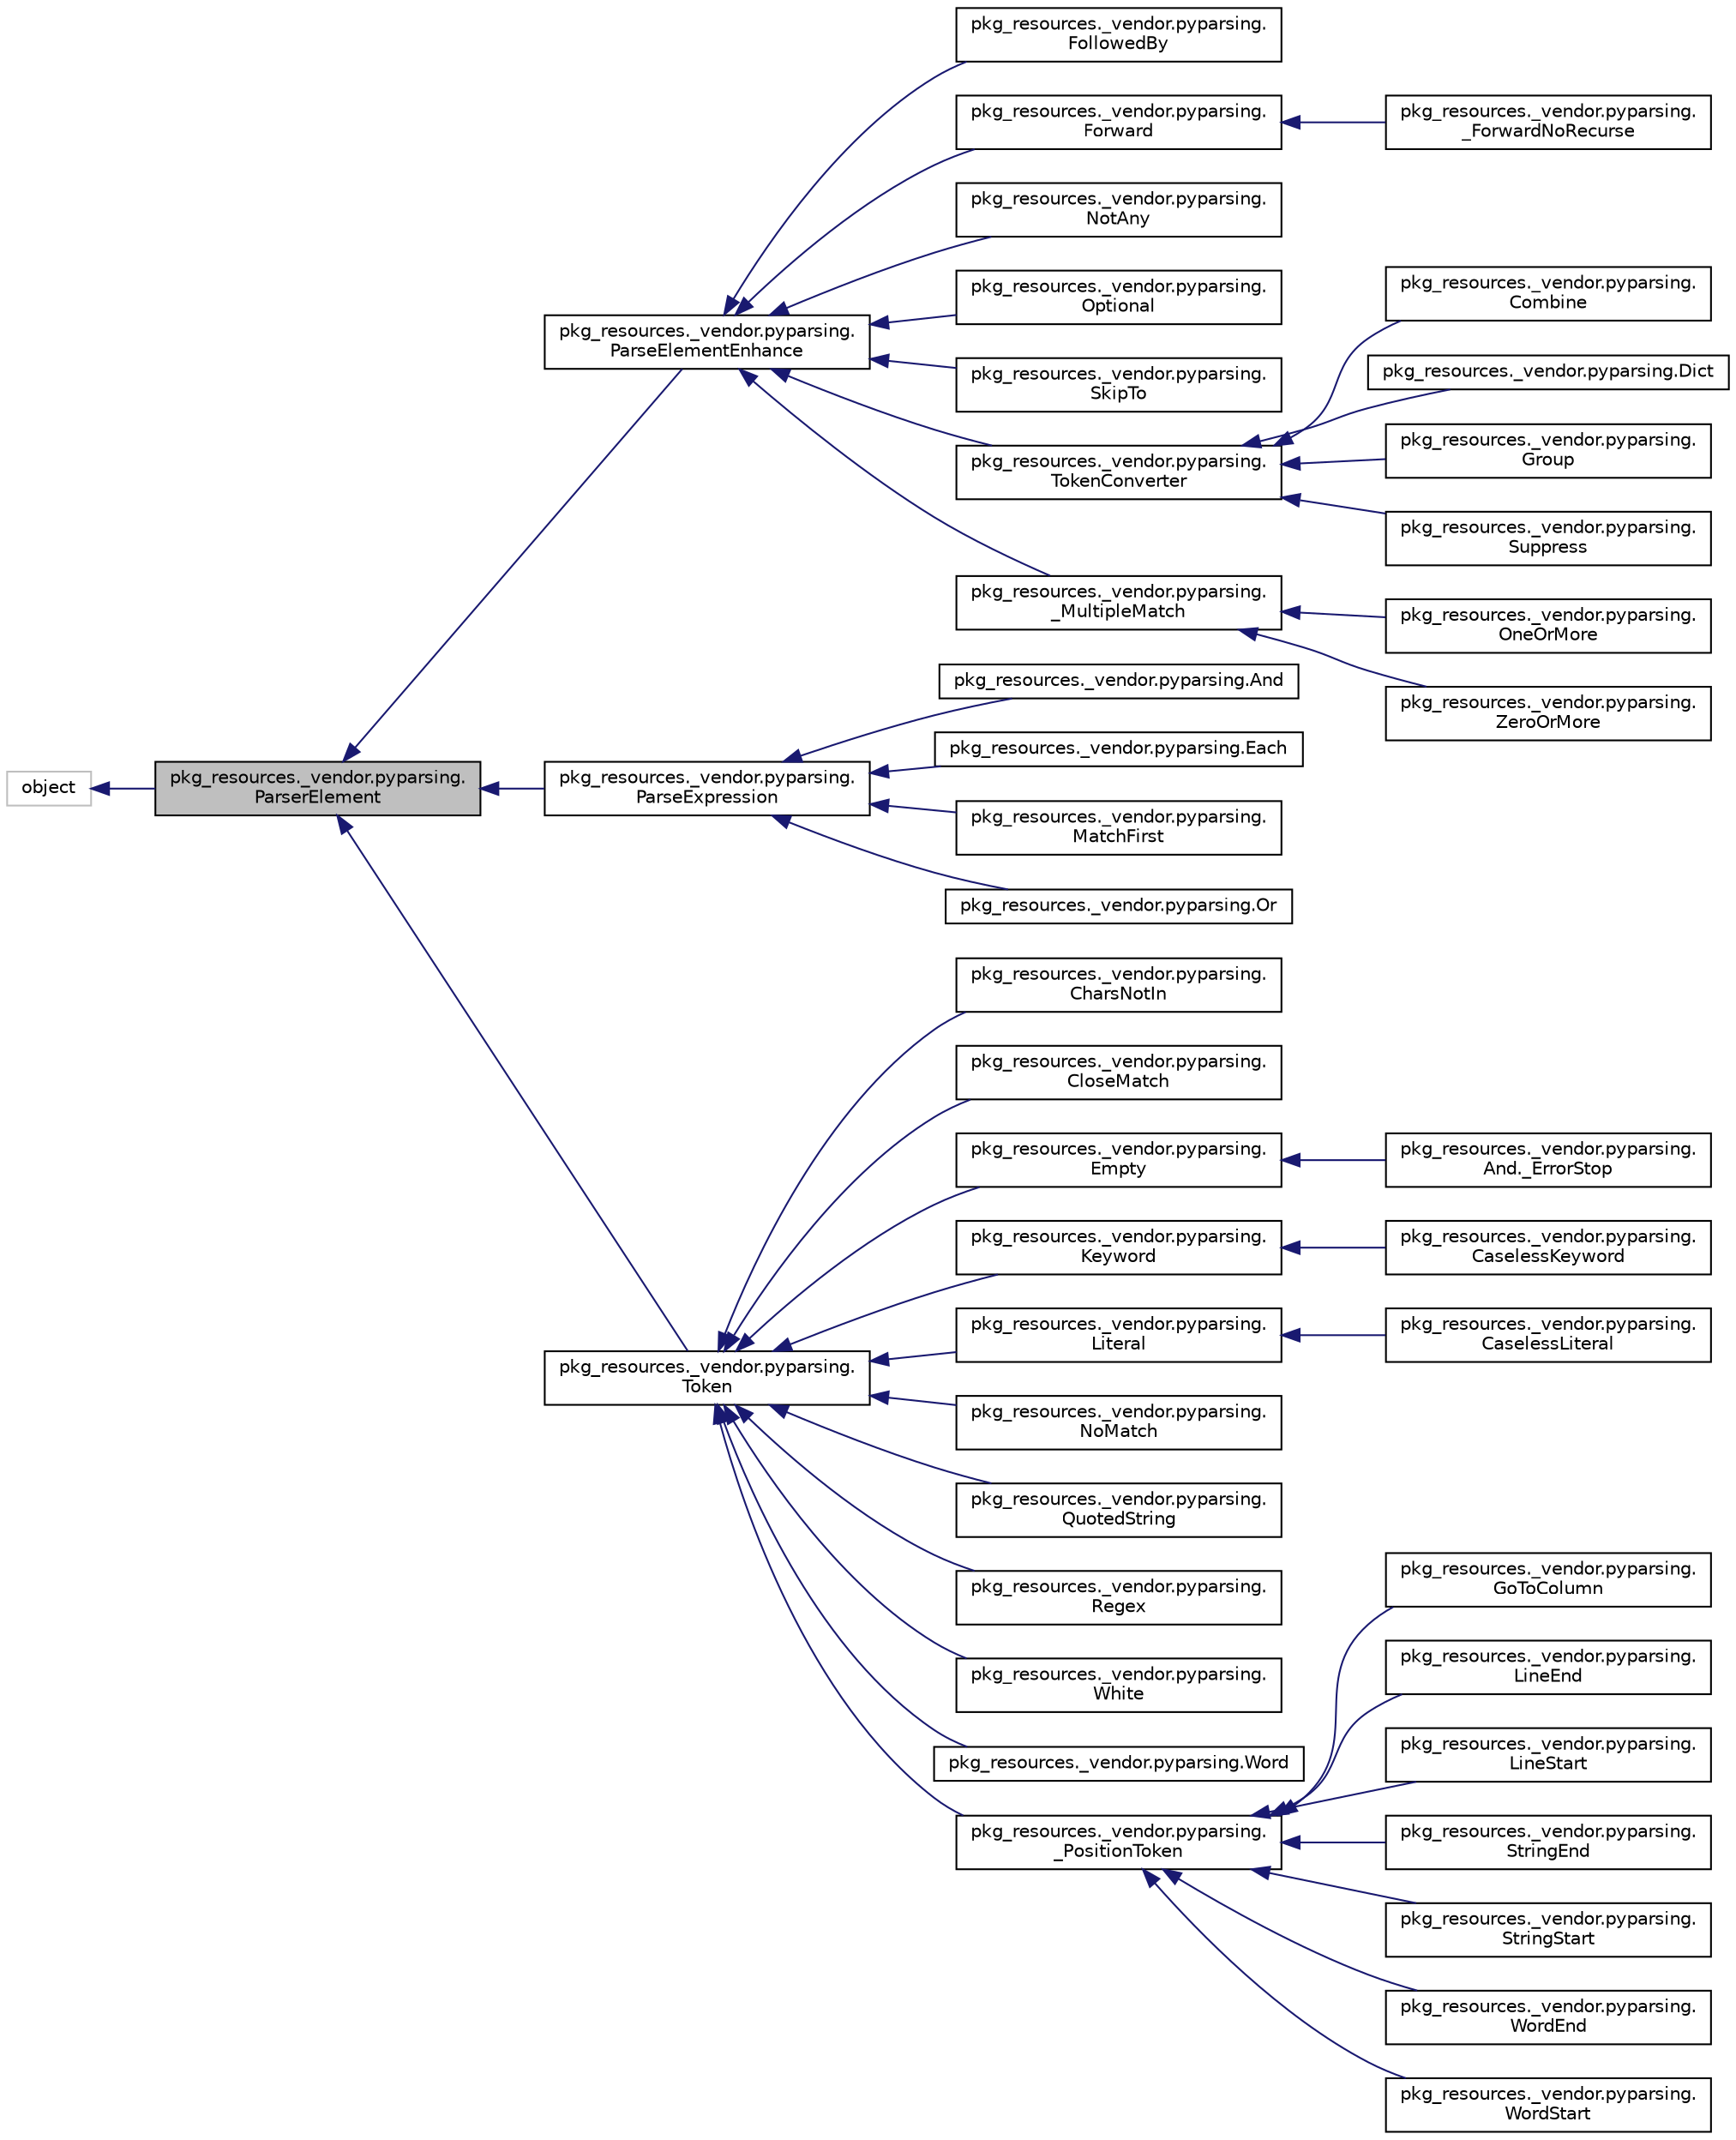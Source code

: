 digraph "pkg_resources._vendor.pyparsing.ParserElement"
{
 // LATEX_PDF_SIZE
  edge [fontname="Helvetica",fontsize="10",labelfontname="Helvetica",labelfontsize="10"];
  node [fontname="Helvetica",fontsize="10",shape=record];
  rankdir="LR";
  Node1 [label="pkg_resources._vendor.pyparsing.\lParserElement",height=0.2,width=0.4,color="black", fillcolor="grey75", style="filled", fontcolor="black",tooltip=" "];
  Node2 -> Node1 [dir="back",color="midnightblue",fontsize="10",style="solid"];
  Node2 [label="object",height=0.2,width=0.4,color="grey75", fillcolor="white", style="filled",tooltip=" "];
  Node1 -> Node3 [dir="back",color="midnightblue",fontsize="10",style="solid"];
  Node3 [label="pkg_resources._vendor.pyparsing.\lParseElementEnhance",height=0.2,width=0.4,color="black", fillcolor="white", style="filled",URL="$classpkg__resources_1_1__vendor_1_1pyparsing_1_1ParseElementEnhance.html",tooltip=" "];
  Node3 -> Node4 [dir="back",color="midnightblue",fontsize="10",style="solid"];
  Node4 [label="pkg_resources._vendor.pyparsing.\lFollowedBy",height=0.2,width=0.4,color="black", fillcolor="white", style="filled",URL="$classpkg__resources_1_1__vendor_1_1pyparsing_1_1FollowedBy.html",tooltip=" "];
  Node3 -> Node5 [dir="back",color="midnightblue",fontsize="10",style="solid"];
  Node5 [label="pkg_resources._vendor.pyparsing.\lForward",height=0.2,width=0.4,color="black", fillcolor="white", style="filled",URL="$classpkg__resources_1_1__vendor_1_1pyparsing_1_1Forward.html",tooltip=" "];
  Node5 -> Node6 [dir="back",color="midnightblue",fontsize="10",style="solid"];
  Node6 [label="pkg_resources._vendor.pyparsing.\l_ForwardNoRecurse",height=0.2,width=0.4,color="black", fillcolor="white", style="filled",URL="$classpkg__resources_1_1__vendor_1_1pyparsing_1_1__ForwardNoRecurse.html",tooltip=" "];
  Node3 -> Node7 [dir="back",color="midnightblue",fontsize="10",style="solid"];
  Node7 [label="pkg_resources._vendor.pyparsing.\lNotAny",height=0.2,width=0.4,color="black", fillcolor="white", style="filled",URL="$classpkg__resources_1_1__vendor_1_1pyparsing_1_1NotAny.html",tooltip=" "];
  Node3 -> Node8 [dir="back",color="midnightblue",fontsize="10",style="solid"];
  Node8 [label="pkg_resources._vendor.pyparsing.\lOptional",height=0.2,width=0.4,color="black", fillcolor="white", style="filled",URL="$classpkg__resources_1_1__vendor_1_1pyparsing_1_1Optional.html",tooltip=" "];
  Node3 -> Node9 [dir="back",color="midnightblue",fontsize="10",style="solid"];
  Node9 [label="pkg_resources._vendor.pyparsing.\lSkipTo",height=0.2,width=0.4,color="black", fillcolor="white", style="filled",URL="$classpkg__resources_1_1__vendor_1_1pyparsing_1_1SkipTo.html",tooltip=" "];
  Node3 -> Node10 [dir="back",color="midnightblue",fontsize="10",style="solid"];
  Node10 [label="pkg_resources._vendor.pyparsing.\lTokenConverter",height=0.2,width=0.4,color="black", fillcolor="white", style="filled",URL="$classpkg__resources_1_1__vendor_1_1pyparsing_1_1TokenConverter.html",tooltip=" "];
  Node10 -> Node11 [dir="back",color="midnightblue",fontsize="10",style="solid"];
  Node11 [label="pkg_resources._vendor.pyparsing.\lCombine",height=0.2,width=0.4,color="black", fillcolor="white", style="filled",URL="$classpkg__resources_1_1__vendor_1_1pyparsing_1_1Combine.html",tooltip=" "];
  Node10 -> Node12 [dir="back",color="midnightblue",fontsize="10",style="solid"];
  Node12 [label="pkg_resources._vendor.pyparsing.Dict",height=0.2,width=0.4,color="black", fillcolor="white", style="filled",URL="$classpkg__resources_1_1__vendor_1_1pyparsing_1_1Dict.html",tooltip=" "];
  Node10 -> Node13 [dir="back",color="midnightblue",fontsize="10",style="solid"];
  Node13 [label="pkg_resources._vendor.pyparsing.\lGroup",height=0.2,width=0.4,color="black", fillcolor="white", style="filled",URL="$classpkg__resources_1_1__vendor_1_1pyparsing_1_1Group.html",tooltip=" "];
  Node10 -> Node14 [dir="back",color="midnightblue",fontsize="10",style="solid"];
  Node14 [label="pkg_resources._vendor.pyparsing.\lSuppress",height=0.2,width=0.4,color="black", fillcolor="white", style="filled",URL="$classpkg__resources_1_1__vendor_1_1pyparsing_1_1Suppress.html",tooltip=" "];
  Node3 -> Node15 [dir="back",color="midnightblue",fontsize="10",style="solid"];
  Node15 [label="pkg_resources._vendor.pyparsing.\l_MultipleMatch",height=0.2,width=0.4,color="black", fillcolor="white", style="filled",URL="$classpkg__resources_1_1__vendor_1_1pyparsing_1_1__MultipleMatch.html",tooltip=" "];
  Node15 -> Node16 [dir="back",color="midnightblue",fontsize="10",style="solid"];
  Node16 [label="pkg_resources._vendor.pyparsing.\lOneOrMore",height=0.2,width=0.4,color="black", fillcolor="white", style="filled",URL="$classpkg__resources_1_1__vendor_1_1pyparsing_1_1OneOrMore.html",tooltip=" "];
  Node15 -> Node17 [dir="back",color="midnightblue",fontsize="10",style="solid"];
  Node17 [label="pkg_resources._vendor.pyparsing.\lZeroOrMore",height=0.2,width=0.4,color="black", fillcolor="white", style="filled",URL="$classpkg__resources_1_1__vendor_1_1pyparsing_1_1ZeroOrMore.html",tooltip=" "];
  Node1 -> Node18 [dir="back",color="midnightblue",fontsize="10",style="solid"];
  Node18 [label="pkg_resources._vendor.pyparsing.\lParseExpression",height=0.2,width=0.4,color="black", fillcolor="white", style="filled",URL="$classpkg__resources_1_1__vendor_1_1pyparsing_1_1ParseExpression.html",tooltip=" "];
  Node18 -> Node19 [dir="back",color="midnightblue",fontsize="10",style="solid"];
  Node19 [label="pkg_resources._vendor.pyparsing.And",height=0.2,width=0.4,color="black", fillcolor="white", style="filled",URL="$classpkg__resources_1_1__vendor_1_1pyparsing_1_1And.html",tooltip=" "];
  Node18 -> Node20 [dir="back",color="midnightblue",fontsize="10",style="solid"];
  Node20 [label="pkg_resources._vendor.pyparsing.Each",height=0.2,width=0.4,color="black", fillcolor="white", style="filled",URL="$classpkg__resources_1_1__vendor_1_1pyparsing_1_1Each.html",tooltip=" "];
  Node18 -> Node21 [dir="back",color="midnightblue",fontsize="10",style="solid"];
  Node21 [label="pkg_resources._vendor.pyparsing.\lMatchFirst",height=0.2,width=0.4,color="black", fillcolor="white", style="filled",URL="$classpkg__resources_1_1__vendor_1_1pyparsing_1_1MatchFirst.html",tooltip=" "];
  Node18 -> Node22 [dir="back",color="midnightblue",fontsize="10",style="solid"];
  Node22 [label="pkg_resources._vendor.pyparsing.Or",height=0.2,width=0.4,color="black", fillcolor="white", style="filled",URL="$classpkg__resources_1_1__vendor_1_1pyparsing_1_1Or.html",tooltip=" "];
  Node1 -> Node23 [dir="back",color="midnightblue",fontsize="10",style="solid"];
  Node23 [label="pkg_resources._vendor.pyparsing.\lToken",height=0.2,width=0.4,color="black", fillcolor="white", style="filled",URL="$classpkg__resources_1_1__vendor_1_1pyparsing_1_1Token.html",tooltip=" "];
  Node23 -> Node24 [dir="back",color="midnightblue",fontsize="10",style="solid"];
  Node24 [label="pkg_resources._vendor.pyparsing.\lCharsNotIn",height=0.2,width=0.4,color="black", fillcolor="white", style="filled",URL="$classpkg__resources_1_1__vendor_1_1pyparsing_1_1CharsNotIn.html",tooltip=" "];
  Node23 -> Node25 [dir="back",color="midnightblue",fontsize="10",style="solid"];
  Node25 [label="pkg_resources._vendor.pyparsing.\lCloseMatch",height=0.2,width=0.4,color="black", fillcolor="white", style="filled",URL="$classpkg__resources_1_1__vendor_1_1pyparsing_1_1CloseMatch.html",tooltip=" "];
  Node23 -> Node26 [dir="back",color="midnightblue",fontsize="10",style="solid"];
  Node26 [label="pkg_resources._vendor.pyparsing.\lEmpty",height=0.2,width=0.4,color="black", fillcolor="white", style="filled",URL="$classpkg__resources_1_1__vendor_1_1pyparsing_1_1Empty.html",tooltip=" "];
  Node26 -> Node27 [dir="back",color="midnightblue",fontsize="10",style="solid"];
  Node27 [label="pkg_resources._vendor.pyparsing.\lAnd._ErrorStop",height=0.2,width=0.4,color="black", fillcolor="white", style="filled",URL="$classpkg__resources_1_1__vendor_1_1pyparsing_1_1And_1_1__ErrorStop.html",tooltip=" "];
  Node23 -> Node28 [dir="back",color="midnightblue",fontsize="10",style="solid"];
  Node28 [label="pkg_resources._vendor.pyparsing.\lKeyword",height=0.2,width=0.4,color="black", fillcolor="white", style="filled",URL="$classpkg__resources_1_1__vendor_1_1pyparsing_1_1Keyword.html",tooltip=" "];
  Node28 -> Node29 [dir="back",color="midnightblue",fontsize="10",style="solid"];
  Node29 [label="pkg_resources._vendor.pyparsing.\lCaselessKeyword",height=0.2,width=0.4,color="black", fillcolor="white", style="filled",URL="$classpkg__resources_1_1__vendor_1_1pyparsing_1_1CaselessKeyword.html",tooltip=" "];
  Node23 -> Node30 [dir="back",color="midnightblue",fontsize="10",style="solid"];
  Node30 [label="pkg_resources._vendor.pyparsing.\lLiteral",height=0.2,width=0.4,color="black", fillcolor="white", style="filled",URL="$classpkg__resources_1_1__vendor_1_1pyparsing_1_1Literal.html",tooltip=" "];
  Node30 -> Node31 [dir="back",color="midnightblue",fontsize="10",style="solid"];
  Node31 [label="pkg_resources._vendor.pyparsing.\lCaselessLiteral",height=0.2,width=0.4,color="black", fillcolor="white", style="filled",URL="$classpkg__resources_1_1__vendor_1_1pyparsing_1_1CaselessLiteral.html",tooltip=" "];
  Node23 -> Node32 [dir="back",color="midnightblue",fontsize="10",style="solid"];
  Node32 [label="pkg_resources._vendor.pyparsing.\lNoMatch",height=0.2,width=0.4,color="black", fillcolor="white", style="filled",URL="$classpkg__resources_1_1__vendor_1_1pyparsing_1_1NoMatch.html",tooltip=" "];
  Node23 -> Node33 [dir="back",color="midnightblue",fontsize="10",style="solid"];
  Node33 [label="pkg_resources._vendor.pyparsing.\lQuotedString",height=0.2,width=0.4,color="black", fillcolor="white", style="filled",URL="$classpkg__resources_1_1__vendor_1_1pyparsing_1_1QuotedString.html",tooltip=" "];
  Node23 -> Node34 [dir="back",color="midnightblue",fontsize="10",style="solid"];
  Node34 [label="pkg_resources._vendor.pyparsing.\lRegex",height=0.2,width=0.4,color="black", fillcolor="white", style="filled",URL="$classpkg__resources_1_1__vendor_1_1pyparsing_1_1Regex.html",tooltip=" "];
  Node23 -> Node35 [dir="back",color="midnightblue",fontsize="10",style="solid"];
  Node35 [label="pkg_resources._vendor.pyparsing.\lWhite",height=0.2,width=0.4,color="black", fillcolor="white", style="filled",URL="$classpkg__resources_1_1__vendor_1_1pyparsing_1_1White.html",tooltip=" "];
  Node23 -> Node36 [dir="back",color="midnightblue",fontsize="10",style="solid"];
  Node36 [label="pkg_resources._vendor.pyparsing.Word",height=0.2,width=0.4,color="black", fillcolor="white", style="filled",URL="$classpkg__resources_1_1__vendor_1_1pyparsing_1_1Word.html",tooltip=" "];
  Node23 -> Node37 [dir="back",color="midnightblue",fontsize="10",style="solid"];
  Node37 [label="pkg_resources._vendor.pyparsing.\l_PositionToken",height=0.2,width=0.4,color="black", fillcolor="white", style="filled",URL="$classpkg__resources_1_1__vendor_1_1pyparsing_1_1__PositionToken.html",tooltip=" "];
  Node37 -> Node38 [dir="back",color="midnightblue",fontsize="10",style="solid"];
  Node38 [label="pkg_resources._vendor.pyparsing.\lGoToColumn",height=0.2,width=0.4,color="black", fillcolor="white", style="filled",URL="$classpkg__resources_1_1__vendor_1_1pyparsing_1_1GoToColumn.html",tooltip=" "];
  Node37 -> Node39 [dir="back",color="midnightblue",fontsize="10",style="solid"];
  Node39 [label="pkg_resources._vendor.pyparsing.\lLineEnd",height=0.2,width=0.4,color="black", fillcolor="white", style="filled",URL="$classpkg__resources_1_1__vendor_1_1pyparsing_1_1LineEnd.html",tooltip=" "];
  Node37 -> Node40 [dir="back",color="midnightblue",fontsize="10",style="solid"];
  Node40 [label="pkg_resources._vendor.pyparsing.\lLineStart",height=0.2,width=0.4,color="black", fillcolor="white", style="filled",URL="$classpkg__resources_1_1__vendor_1_1pyparsing_1_1LineStart.html",tooltip=" "];
  Node37 -> Node41 [dir="back",color="midnightblue",fontsize="10",style="solid"];
  Node41 [label="pkg_resources._vendor.pyparsing.\lStringEnd",height=0.2,width=0.4,color="black", fillcolor="white", style="filled",URL="$classpkg__resources_1_1__vendor_1_1pyparsing_1_1StringEnd.html",tooltip=" "];
  Node37 -> Node42 [dir="back",color="midnightblue",fontsize="10",style="solid"];
  Node42 [label="pkg_resources._vendor.pyparsing.\lStringStart",height=0.2,width=0.4,color="black", fillcolor="white", style="filled",URL="$classpkg__resources_1_1__vendor_1_1pyparsing_1_1StringStart.html",tooltip=" "];
  Node37 -> Node43 [dir="back",color="midnightblue",fontsize="10",style="solid"];
  Node43 [label="pkg_resources._vendor.pyparsing.\lWordEnd",height=0.2,width=0.4,color="black", fillcolor="white", style="filled",URL="$classpkg__resources_1_1__vendor_1_1pyparsing_1_1WordEnd.html",tooltip=" "];
  Node37 -> Node44 [dir="back",color="midnightblue",fontsize="10",style="solid"];
  Node44 [label="pkg_resources._vendor.pyparsing.\lWordStart",height=0.2,width=0.4,color="black", fillcolor="white", style="filled",URL="$classpkg__resources_1_1__vendor_1_1pyparsing_1_1WordStart.html",tooltip=" "];
}

